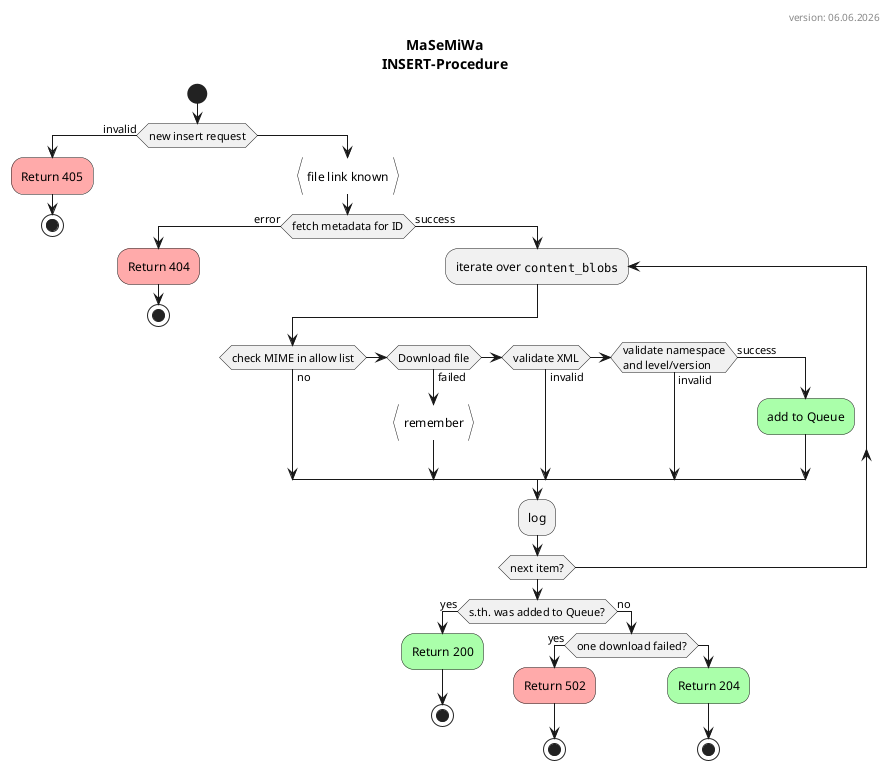 @startuml

title: MaSeMiWa\nINSERT-Procedure
header version: %date("dd.MM.yyyy")

skinparam shadowing false


!define     info(text)      #fff:text}
!definelong stoperror(text)
    #faa:text;
    stop
!enddefinelong
!definelong stopsuccess(text)
    #afa:text;
    stop
!enddefinelong
!definelong file_failed()
''    :log;
''    info(continue)
''    detach
!enddefinelong

start

if (new insert request) then (invalid)
    stoperror(Return 405)
else

    info(file link known)

    if (fetch metadata for ID) then (error)
        stoperror(Return 404)

    else (success)
        repeat :iterate over ""content_blobs"";
            if (check MIME in allow list) then (no)
                file_failed()
            elseif (Download file) then (failed)
                info(remember)
                file_failed()
            elseif (validate XML) then (invalid)
                file_failed()
            elseif (validate namespace\nand level/version) then (invalid)
                file_failed()
            else (success)
                #afa:add to Queue;
    ''            :log "imported model xyz";
            endif
            
            :log;
            
        repeat while (next item?)

        if (s.th. was added to Queue?) then (yes)
            stopsuccess(Return 200)
        else (no)
            if (one download failed?) then (yes)
                stoperror(Return 502)
            else
                stopsuccess(Return 204)
            endif

    endif
endif

@enduml